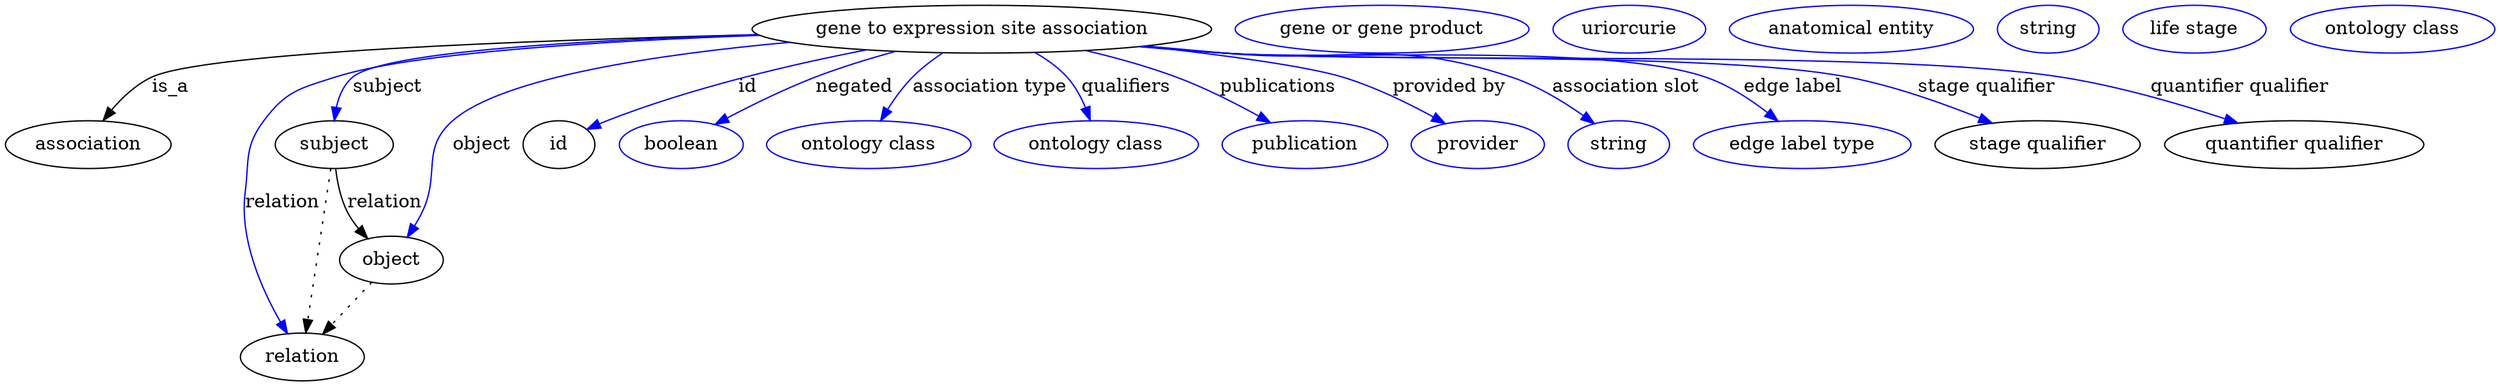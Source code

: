 digraph {
	graph [bb="0,0,1542.8,283"];
	node [label="\N"];
	"gene to expression site association"	 [height=0.5,
		label="gene to expression site association",
		pos="625.05,265",
		width=3.683];
	association	 [height=0.5,
		pos="50.046,178",
		width=1.3902];
	"gene to expression site association" -> association	 [label=is_a,
		lp="103.05,221.5",
		pos="e,59.616,195.91 494.61,261.57 348.35,256.88 126.92,246.92 92.046,229 81.266,223.46 72.231,213.81 65.335,204.38"];
	subject	 [height=0.5,
		pos="203.05,178",
		width=0.99297];
	"gene to expression site association" -> subject	 [color=blue,
		label=subject,
		lp="241.55,221.5",
		pos="e,204.97,196.23 496.73,260.33 387.09,255.24 243.71,245.52 222.05,229 214.76,223.44 210.26,214.77 207.49,206.14",
		style=solid];
	relation	 [height=0.5,
		pos="185.05,18",
		width=1.0471];
	"gene to expression site association" -> relation	 [color=blue,
		label=relation,
		lp="173.05,134.5",
		pos="e,177.9,35.757 495.64,260.94 392.99,256.4 258.52,247.17 207.05,229 182.29,220.26 171.64,218.46 158.05,196 142.1,169.67 147.54,157.45 \
152.05,127 156.27,98.465 166.4,67.052 174.33,45.31",
		style=solid];
	object	 [height=0.5,
		pos="245.05,91",
		width=0.9027];
	"gene to expression site association" -> object	 [color=blue,
		label=object,
		lp="301.05,178",
		pos="e,253.2,108.44 515.42,254.86 429.06,244.73 317.78,226.23 284.05,196 259.97,174.43 272.73,157.14 261.05,127 259.86,123.94 258.55,\
120.76 257.22,117.62",
		style=solid];
	id	 [height=0.5,
		pos="354.05,178",
		width=0.75];
	"gene to expression site association" -> id	 [color=blue,
		label=id,
		lp="484.55,221.5",
		pos="e,375.53,189.32 557.58,249.46 509.84,237.45 444.84,219 390.05,196 388.26,195.25 386.43,194.45 384.6,193.62",
		style=solid];
	negated	 [color=blue,
		height=0.5,
		label=boolean,
		pos="437.05,178",
		width=1.0652];
	"gene to expression site association" -> negated	 [color=blue,
		label=negated,
		lp="550.55,221.5",
		pos="e,460.76,192.41 576.13,248.24 560.85,242.59 544.08,235.94 529.05,229 508.9,219.7 487.15,207.74 469.86,197.74",
		style=solid];
	"association type"	 [color=blue,
		height=0.5,
		label="ontology class",
		pos="555.05,178",
		width=1.7151];
	"gene to expression site association" -> "association type"	 [color=blue,
		label="association type",
		lp="630.05,221.5",
		pos="e,564.25,195.8 603.34,246.95 597.39,241.49 591.18,235.28 586.05,229 579.94,221.54 574.18,212.77 569.32,204.63",
		style=solid];
	qualifiers	 [color=blue,
		height=0.5,
		label="ontology class",
		pos="696.05,178",
		width=1.7151];
	"gene to expression site association" -> qualifiers	 [color=blue,
		label=qualifiers,
		lp="709.05,221.5",
		pos="e,690.81,196.26 654.46,247.29 661.52,242.05 668.59,235.86 674.05,229 679.51,222.13 683.87,213.71 687.22,205.69",
		style=solid];
	publications	 [color=blue,
		height=0.5,
		label=publication,
		pos="826.05,178",
		width=1.3902];
	"gene to expression site association" -> publications	 [color=blue,
		label=publications,
		lp="802.55,221.5",
		pos="e,802.08,194.03 684.85,248.88 702.6,243.36 721.88,236.63 739.05,229 757.64,220.74 777.28,209.47 793.18,199.63",
		style=solid];
	"provided by"	 [color=blue,
		height=0.5,
		label=provider,
		pos="934.05,178",
		width=1.1193];
	"gene to expression site association" -> "provided by"	 [color=blue,
		label="provided by",
		lp="906.05,221.5",
		pos="e,911.47,193.03 719.32,252.33 766.31,245.39 817.77,236.67 840.05,229 862.02,221.44 884.98,209.07 902.71,198.42",
		style=solid];
	"association slot"	 [color=blue,
		height=0.5,
		label=string,
		pos="1023,178",
		width=0.84854];
	"gene to expression site association" -> "association slot"	 [color=blue,
		label="association slot",
		lp="1016,221.5",
		pos="e,1005.3,192.82 720.87,252.53 736.3,250.62 752.11,248.71 767.05,247 845.17,238.06 868.78,254.83 943.05,229 962.55,222.22 982.14,\
209.84 997.06,198.98",
		style=solid];
	"edge label"	 [color=blue,
		height=0.5,
		label="edge label type",
		pos="1136,178",
		width=1.7873];
	"gene to expression site association" -> "edge label"	 [color=blue,
		label="edge label",
		lp="1119,221.5",
		pos="e,1117.3,195.29 718.9,252.23 734.94,250.29 751.46,248.46 767.05,247 832.44,240.87 999.96,250.42 1062,229 1079.3,223.06 1096.2,211.93 \
1109.5,201.58",
		style=solid];
	"stage qualifier"	 [height=0.5,
		pos="1279,178",
		width=1.6971];
	"gene to expression site association" -> "stage qualifier"	 [color=blue,
		label="stage qualifier",
		lp="1238,221.5",
		pos="e,1248.4,193.58 718.12,252.13 734.4,250.19 751.2,248.37 767.05,247 937.26,232.25 984.05,265.12 1151,229 1181.7,222.36 1214.6,209.13 \
1239.3,197.8",
		style=solid];
	"quantifier qualifier"	 [height=0.5,
		pos="1435,178",
		width=2.1484];
	"gene to expression site association" -> "quantifier qualifier"	 [color=blue,
		label="quantifier qualifier",
		lp="1388.5,221.5",
		pos="e,1397.5,193.77 717.34,252.06 733.87,250.1 750.95,248.3 767.05,247 880.97,237.8 1168.5,249.17 1281,229 1317.9,222.38 1358.1,208.86 \
1388.2,197.4",
		style=solid];
	subject -> relation	 [pos="e,187.1,36.223 201.02,159.96 197.91,132.35 191.95,79.375 188.25,46.525",
		style=dotted];
	subject -> object	 [label=relation,
		lp="240.05,134.5",
		pos="e,231.43,107.49 207.18,159.99 209.85,149.97 213.81,137.45 219.05,127 220.95,123.2 223.24,119.37 225.66,115.69"];
	"gene to expression site association_subject"	 [color=blue,
		height=0.5,
		label="gene or gene product",
		pos="861.05,265",
		width=2.3651];
	"gene to expression site association_relation"	 [color=blue,
		height=0.5,
		label=uriorcurie,
		pos="1010,265",
		width=1.2638];
	object -> relation	 [pos="e,199.02,35.006 231.43,74.435 223.79,65.141 214.11,53.359 205.57,42.968",
		style=dotted];
	"gene to expression site association_object"	 [color=blue,
		height=0.5,
		label="anatomical entity",
		pos="1146,265",
		width=2.004];
	association_id	 [color=blue,
		height=0.5,
		label=string,
		pos="1267,265",
		width=0.84854];
	"gene to expression site association_stage qualifier"	 [color=blue,
		height=0.5,
		label="life stage",
		pos="1358,265",
		width=1.1916];
	"gene to expression site association_quantifier qualifier"	 [color=blue,
		height=0.5,
		label="ontology class",
		pos="1481,265",
		width=1.7151];
}
